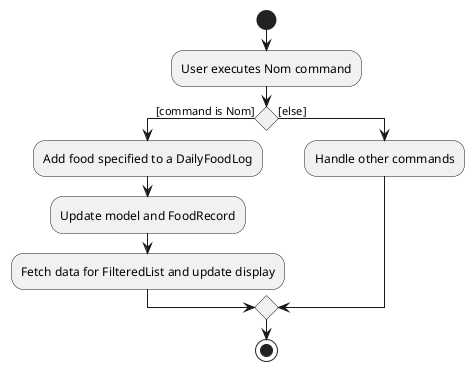 @startuml
start
:User executes Nom command;

if () then ([command is Nom])
    :Add food specified to a DailyFoodLog;
    :Update model and FoodRecord;
    :Fetch data for FilteredList and update display;
else ([else])
    :Handle other commands;
endif
stop
@enduml
